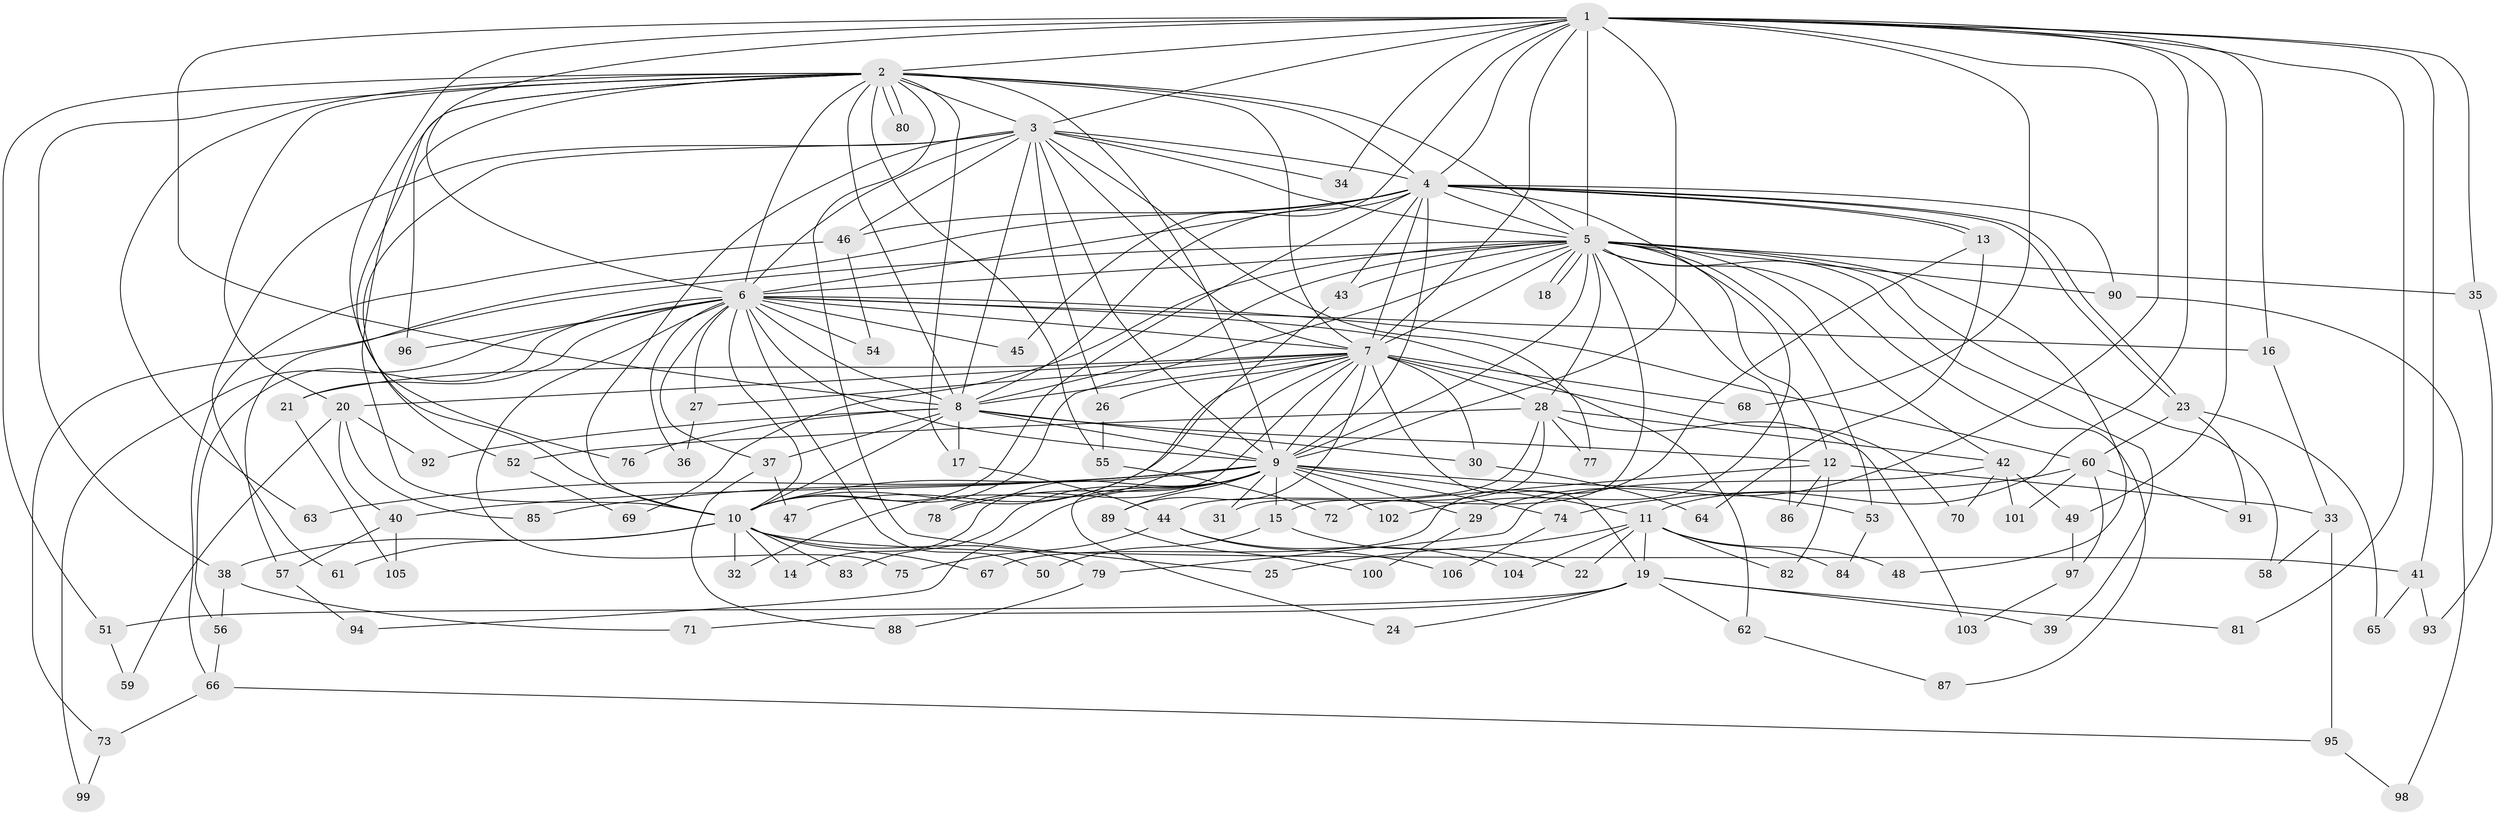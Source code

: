 // coarse degree distribution, {13: 0.023255813953488372, 17: 0.023255813953488372, 11: 0.023255813953488372, 22: 0.023255813953488372, 12: 0.046511627906976744, 18: 0.023255813953488372, 9: 0.023255813953488372, 5: 0.06976744186046512, 4: 0.16279069767441862, 6: 0.16279069767441862, 8: 0.023255813953488372, 3: 0.09302325581395349, 1: 0.046511627906976744, 7: 0.023255813953488372, 2: 0.23255813953488372}
// Generated by graph-tools (version 1.1) at 2025/49/03/04/25 22:49:18]
// undirected, 106 vertices, 237 edges
graph export_dot {
  node [color=gray90,style=filled];
  1;
  2;
  3;
  4;
  5;
  6;
  7;
  8;
  9;
  10;
  11;
  12;
  13;
  14;
  15;
  16;
  17;
  18;
  19;
  20;
  21;
  22;
  23;
  24;
  25;
  26;
  27;
  28;
  29;
  30;
  31;
  32;
  33;
  34;
  35;
  36;
  37;
  38;
  39;
  40;
  41;
  42;
  43;
  44;
  45;
  46;
  47;
  48;
  49;
  50;
  51;
  52;
  53;
  54;
  55;
  56;
  57;
  58;
  59;
  60;
  61;
  62;
  63;
  64;
  65;
  66;
  67;
  68;
  69;
  70;
  71;
  72;
  73;
  74;
  75;
  76;
  77;
  78;
  79;
  80;
  81;
  82;
  83;
  84;
  85;
  86;
  87;
  88;
  89;
  90;
  91;
  92;
  93;
  94;
  95;
  96;
  97;
  98;
  99;
  100;
  101;
  102;
  103;
  104;
  105;
  106;
  1 -- 2;
  1 -- 3;
  1 -- 4;
  1 -- 5;
  1 -- 6;
  1 -- 7;
  1 -- 8;
  1 -- 9;
  1 -- 10;
  1 -- 11;
  1 -- 16;
  1 -- 29;
  1 -- 34;
  1 -- 35;
  1 -- 41;
  1 -- 45;
  1 -- 49;
  1 -- 68;
  1 -- 81;
  2 -- 3;
  2 -- 4;
  2 -- 5;
  2 -- 6;
  2 -- 7;
  2 -- 8;
  2 -- 9;
  2 -- 10;
  2 -- 17;
  2 -- 20;
  2 -- 25;
  2 -- 38;
  2 -- 51;
  2 -- 55;
  2 -- 63;
  2 -- 76;
  2 -- 80;
  2 -- 80;
  2 -- 96;
  3 -- 4;
  3 -- 5;
  3 -- 6;
  3 -- 7;
  3 -- 8;
  3 -- 9;
  3 -- 10;
  3 -- 26;
  3 -- 34;
  3 -- 46;
  3 -- 52;
  3 -- 61;
  3 -- 77;
  4 -- 5;
  4 -- 6;
  4 -- 7;
  4 -- 8;
  4 -- 9;
  4 -- 10;
  4 -- 13;
  4 -- 13;
  4 -- 23;
  4 -- 23;
  4 -- 43;
  4 -- 46;
  4 -- 57;
  4 -- 90;
  4 -- 102;
  5 -- 6;
  5 -- 7;
  5 -- 8;
  5 -- 9;
  5 -- 10;
  5 -- 12;
  5 -- 15;
  5 -- 18;
  5 -- 18;
  5 -- 28;
  5 -- 35;
  5 -- 39;
  5 -- 42;
  5 -- 43;
  5 -- 48;
  5 -- 53;
  5 -- 58;
  5 -- 69;
  5 -- 73;
  5 -- 86;
  5 -- 87;
  5 -- 90;
  6 -- 7;
  6 -- 8;
  6 -- 9;
  6 -- 10;
  6 -- 16;
  6 -- 21;
  6 -- 27;
  6 -- 36;
  6 -- 37;
  6 -- 45;
  6 -- 50;
  6 -- 54;
  6 -- 56;
  6 -- 60;
  6 -- 62;
  6 -- 75;
  6 -- 96;
  6 -- 99;
  7 -- 8;
  7 -- 9;
  7 -- 10;
  7 -- 19;
  7 -- 20;
  7 -- 21;
  7 -- 26;
  7 -- 27;
  7 -- 28;
  7 -- 30;
  7 -- 32;
  7 -- 68;
  7 -- 70;
  7 -- 78;
  7 -- 89;
  8 -- 9;
  8 -- 10;
  8 -- 12;
  8 -- 17;
  8 -- 30;
  8 -- 37;
  8 -- 76;
  8 -- 92;
  9 -- 10;
  9 -- 11;
  9 -- 14;
  9 -- 15;
  9 -- 24;
  9 -- 29;
  9 -- 31;
  9 -- 40;
  9 -- 53;
  9 -- 63;
  9 -- 74;
  9 -- 78;
  9 -- 83;
  9 -- 85;
  9 -- 89;
  9 -- 94;
  9 -- 102;
  10 -- 14;
  10 -- 32;
  10 -- 38;
  10 -- 41;
  10 -- 61;
  10 -- 67;
  10 -- 79;
  10 -- 83;
  11 -- 19;
  11 -- 22;
  11 -- 25;
  11 -- 48;
  11 -- 82;
  11 -- 84;
  11 -- 104;
  12 -- 33;
  12 -- 72;
  12 -- 82;
  12 -- 86;
  13 -- 64;
  13 -- 67;
  15 -- 22;
  15 -- 50;
  16 -- 33;
  17 -- 44;
  19 -- 24;
  19 -- 39;
  19 -- 51;
  19 -- 62;
  19 -- 71;
  19 -- 81;
  20 -- 40;
  20 -- 59;
  20 -- 85;
  20 -- 92;
  21 -- 105;
  23 -- 60;
  23 -- 65;
  23 -- 91;
  26 -- 55;
  27 -- 36;
  28 -- 31;
  28 -- 42;
  28 -- 44;
  28 -- 52;
  28 -- 77;
  28 -- 103;
  29 -- 100;
  30 -- 64;
  33 -- 58;
  33 -- 95;
  35 -- 93;
  37 -- 47;
  37 -- 88;
  38 -- 56;
  38 -- 71;
  40 -- 57;
  40 -- 105;
  41 -- 65;
  41 -- 93;
  42 -- 49;
  42 -- 70;
  42 -- 79;
  42 -- 101;
  43 -- 47;
  44 -- 75;
  44 -- 104;
  44 -- 106;
  46 -- 54;
  46 -- 66;
  49 -- 97;
  51 -- 59;
  52 -- 69;
  53 -- 84;
  55 -- 72;
  56 -- 66;
  57 -- 94;
  60 -- 74;
  60 -- 91;
  60 -- 97;
  60 -- 101;
  62 -- 87;
  66 -- 73;
  66 -- 95;
  73 -- 99;
  74 -- 106;
  79 -- 88;
  89 -- 100;
  90 -- 98;
  95 -- 98;
  97 -- 103;
}
